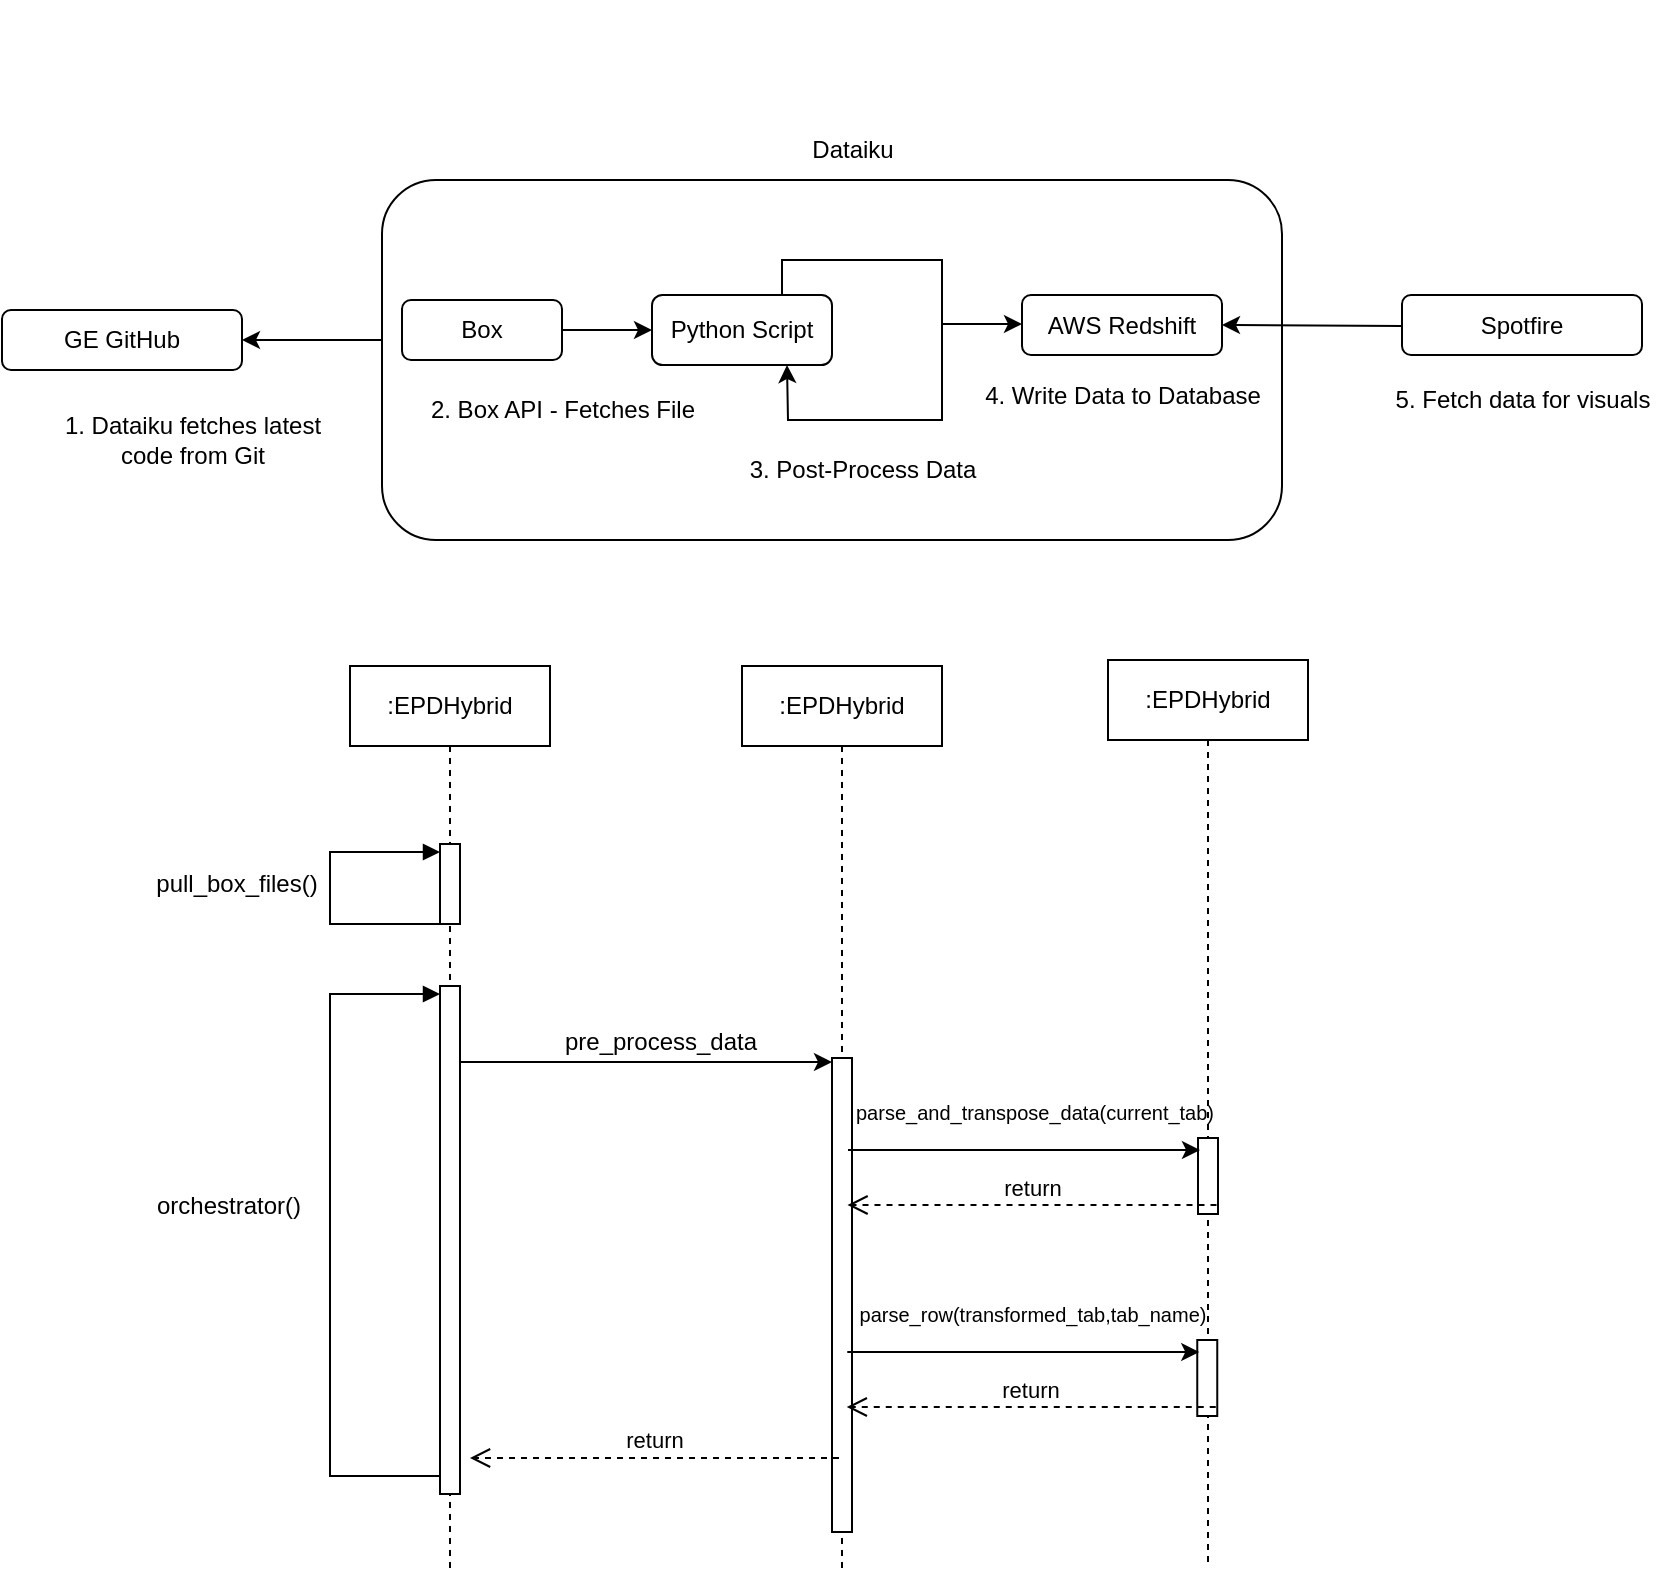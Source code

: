<mxfile version="22.1.18" type="github">
  <diagram name="Page-1" id="vMadul75ddSC-4OLrf8P">
    <mxGraphModel dx="1290" dy="626" grid="0" gridSize="10" guides="1" tooltips="1" connect="1" arrows="1" fold="1" page="1" pageScale="1" pageWidth="850" pageHeight="1100" math="0" shadow="0">
      <root>
        <mxCell id="0" />
        <mxCell id="1" parent="0" />
        <mxCell id="uFaKlFuOUrySSuPO3mii-6" value="Spotfire" style="rounded=1;whiteSpace=wrap;html=1;" vertex="1" parent="1">
          <mxGeometry x="710" y="197.5" width="120" height="30" as="geometry" />
        </mxCell>
        <mxCell id="uFaKlFuOUrySSuPO3mii-10" value="GE GitHub" style="rounded=1;whiteSpace=wrap;html=1;" vertex="1" parent="1">
          <mxGeometry x="10" y="205" width="120" height="30" as="geometry" />
        </mxCell>
        <mxCell id="uFaKlFuOUrySSuPO3mii-19" value="" style="group" vertex="1" connectable="0" parent="1">
          <mxGeometry x="220" y="50" width="430" height="290" as="geometry" />
        </mxCell>
        <mxCell id="uFaKlFuOUrySSuPO3mii-8" value="" style="rounded=1;whiteSpace=wrap;html=1;" vertex="1" parent="uFaKlFuOUrySSuPO3mii-19">
          <mxGeometry x="-20" y="90" width="450" height="180" as="geometry" />
        </mxCell>
        <mxCell id="uFaKlFuOUrySSuPO3mii-3" value="Python Script" style="rounded=1;whiteSpace=wrap;html=1;" vertex="1" parent="uFaKlFuOUrySSuPO3mii-19">
          <mxGeometry x="115" y="147.5" width="90" height="35" as="geometry" />
        </mxCell>
        <mxCell id="uFaKlFuOUrySSuPO3mii-5" value="AWS Redshift" style="rounded=1;whiteSpace=wrap;html=1;" vertex="1" parent="uFaKlFuOUrySSuPO3mii-19">
          <mxGeometry x="300" y="147.5" width="100" height="30" as="geometry" />
        </mxCell>
        <mxCell id="uFaKlFuOUrySSuPO3mii-9" value="Dataiku" style="text;html=1;align=center;verticalAlign=middle;resizable=0;points=[];autosize=1;strokeColor=none;fillColor=none;" vertex="1" parent="uFaKlFuOUrySSuPO3mii-19">
          <mxGeometry x="185" y="60" width="60" height="30" as="geometry" />
        </mxCell>
        <mxCell id="uFaKlFuOUrySSuPO3mii-14" value="" style="endArrow=classic;html=1;rounded=0;entryX=0.75;entryY=1;entryDx=0;entryDy=0;" edge="1" parent="uFaKlFuOUrySSuPO3mii-19" target="uFaKlFuOUrySSuPO3mii-3">
          <mxGeometry width="50" height="50" relative="1" as="geometry">
            <mxPoint x="180" y="148" as="sourcePoint" />
            <mxPoint x="230" y="250" as="targetPoint" />
            <Array as="points">
              <mxPoint x="180" y="130" />
              <mxPoint x="260" y="130" />
              <mxPoint x="260" y="210" />
              <mxPoint x="183" y="210" />
            </Array>
          </mxGeometry>
        </mxCell>
        <mxCell id="uFaKlFuOUrySSuPO3mii-16" value="2. Box API - Fetches File" style="text;html=1;align=center;verticalAlign=middle;resizable=0;points=[];autosize=1;strokeColor=none;fillColor=none;" vertex="1" parent="uFaKlFuOUrySSuPO3mii-19">
          <mxGeometry x="-10" y="190" width="160" height="30" as="geometry" />
        </mxCell>
        <mxCell id="uFaKlFuOUrySSuPO3mii-20" value="" style="endArrow=classic;html=1;rounded=0;entryX=1;entryY=0.5;entryDx=0;entryDy=0;" edge="1" parent="uFaKlFuOUrySSuPO3mii-19" target="uFaKlFuOUrySSuPO3mii-10">
          <mxGeometry width="50" height="50" relative="1" as="geometry">
            <mxPoint x="-20" y="170" as="sourcePoint" />
            <mxPoint x="50" y="135" as="targetPoint" />
          </mxGeometry>
        </mxCell>
        <mxCell id="uFaKlFuOUrySSuPO3mii-1" value="Box" style="rounded=1;whiteSpace=wrap;html=1;" vertex="1" parent="uFaKlFuOUrySSuPO3mii-19">
          <mxGeometry x="-10" y="150" width="80" height="30" as="geometry" />
        </mxCell>
        <mxCell id="uFaKlFuOUrySSuPO3mii-17" value="3. Post-Process Data" style="text;html=1;align=center;verticalAlign=middle;resizable=0;points=[];autosize=1;strokeColor=none;fillColor=none;" vertex="1" parent="uFaKlFuOUrySSuPO3mii-19">
          <mxGeometry x="150" y="220" width="140" height="30" as="geometry" />
        </mxCell>
        <mxCell id="uFaKlFuOUrySSuPO3mii-18" value="4. Write Data to Database" style="text;html=1;align=center;verticalAlign=middle;resizable=0;points=[];autosize=1;strokeColor=none;fillColor=none;" vertex="1" parent="uFaKlFuOUrySSuPO3mii-19">
          <mxGeometry x="270" y="182.5" width="160" height="30" as="geometry" />
        </mxCell>
        <mxCell id="uFaKlFuOUrySSuPO3mii-22" value="" style="endArrow=classic;html=1;rounded=0;exitX=1;exitY=0.5;exitDx=0;exitDy=0;entryX=0;entryY=0.5;entryDx=0;entryDy=0;" edge="1" parent="uFaKlFuOUrySSuPO3mii-19" source="uFaKlFuOUrySSuPO3mii-1" target="uFaKlFuOUrySSuPO3mii-3">
          <mxGeometry width="50" height="50" relative="1" as="geometry">
            <mxPoint x="-10" y="165" as="sourcePoint" />
            <mxPoint x="120" y="165" as="targetPoint" />
          </mxGeometry>
        </mxCell>
        <mxCell id="uFaKlFuOUrySSuPO3mii-24" value="" style="endArrow=classic;html=1;rounded=0;exitX=1;exitY=0.5;exitDx=0;exitDy=0;" edge="1" parent="uFaKlFuOUrySSuPO3mii-19">
          <mxGeometry width="50" height="50" relative="1" as="geometry">
            <mxPoint x="260" y="162" as="sourcePoint" />
            <mxPoint x="300" y="162" as="targetPoint" />
          </mxGeometry>
        </mxCell>
        <mxCell id="uFaKlFuOUrySSuPO3mii-21" value="1. Dataiku fetches latest&lt;br&gt;code from Git" style="text;html=1;align=center;verticalAlign=middle;resizable=0;points=[];autosize=1;strokeColor=none;fillColor=none;" vertex="1" parent="1">
          <mxGeometry x="30" y="250" width="150" height="40" as="geometry" />
        </mxCell>
        <mxCell id="uFaKlFuOUrySSuPO3mii-26" value="" style="endArrow=classic;html=1;rounded=0;" edge="1" parent="1">
          <mxGeometry width="50" height="50" relative="1" as="geometry">
            <mxPoint x="710" y="213" as="sourcePoint" />
            <mxPoint x="620" y="212.5" as="targetPoint" />
          </mxGeometry>
        </mxCell>
        <mxCell id="uFaKlFuOUrySSuPO3mii-28" value="5. Fetch data for visuals" style="text;html=1;align=center;verticalAlign=middle;resizable=0;points=[];autosize=1;strokeColor=none;fillColor=none;" vertex="1" parent="1">
          <mxGeometry x="695" y="235" width="150" height="30" as="geometry" />
        </mxCell>
        <mxCell id="uFaKlFuOUrySSuPO3mii-72" value="" style="group" vertex="1" connectable="0" parent="1">
          <mxGeometry x="77" y="380" width="586" height="455" as="geometry" />
        </mxCell>
        <mxCell id="uFaKlFuOUrySSuPO3mii-34" value=":EPDHybrid" style="shape=umlLifeline;perimeter=lifelinePerimeter;whiteSpace=wrap;html=1;container=1;dropTarget=0;collapsible=0;recursiveResize=0;outlineConnect=0;portConstraint=eastwest;newEdgeStyle={&quot;curved&quot;:0,&quot;rounded&quot;:0};" vertex="1" parent="uFaKlFuOUrySSuPO3mii-72">
          <mxGeometry x="107" y="3" width="100" height="452" as="geometry" />
        </mxCell>
        <mxCell id="uFaKlFuOUrySSuPO3mii-38" value="" style="html=1;points=[[0,0,0,0,5],[0,1,0,0,-5],[1,0,0,0,5],[1,1,0,0,-5]];perimeter=orthogonalPerimeter;outlineConnect=0;targetShapes=umlLifeline;portConstraint=eastwest;newEdgeStyle={&quot;curved&quot;:0,&quot;rounded&quot;:0};" vertex="1" parent="uFaKlFuOUrySSuPO3mii-34">
          <mxGeometry x="45" y="89" width="10" height="40" as="geometry" />
        </mxCell>
        <mxCell id="uFaKlFuOUrySSuPO3mii-39" value="" style="html=1;align=left;spacingLeft=2;endArrow=block;rounded=0;edgeStyle=orthogonalEdgeStyle;curved=0;rounded=0;" edge="1" target="uFaKlFuOUrySSuPO3mii-38" parent="uFaKlFuOUrySSuPO3mii-34" source="uFaKlFuOUrySSuPO3mii-34">
          <mxGeometry relative="1" as="geometry">
            <mxPoint x="60" y="173" as="sourcePoint" />
            <Array as="points">
              <mxPoint x="-10" y="129" />
              <mxPoint x="-10" y="93" />
            </Array>
          </mxGeometry>
        </mxCell>
        <mxCell id="uFaKlFuOUrySSuPO3mii-47" value="" style="html=1;points=[[0,0,0,0,5],[0,1,0,0,-5],[1,0,0,0,5],[1,1,0,0,-5]];perimeter=orthogonalPerimeter;outlineConnect=0;targetShapes=umlLifeline;portConstraint=eastwest;newEdgeStyle={&quot;curved&quot;:0,&quot;rounded&quot;:0};" vertex="1" parent="uFaKlFuOUrySSuPO3mii-34">
          <mxGeometry x="45" y="160" width="10" height="254" as="geometry" />
        </mxCell>
        <mxCell id="uFaKlFuOUrySSuPO3mii-48" value="" style="html=1;align=left;spacingLeft=2;endArrow=block;rounded=0;edgeStyle=orthogonalEdgeStyle;curved=0;rounded=0;" edge="1" parent="uFaKlFuOUrySSuPO3mii-34" target="uFaKlFuOUrySSuPO3mii-47" source="uFaKlFuOUrySSuPO3mii-47">
          <mxGeometry relative="1" as="geometry">
            <mxPoint x="50" y="200" as="sourcePoint" />
            <Array as="points">
              <mxPoint x="-10" y="405" />
              <mxPoint x="-10" y="164" />
            </Array>
          </mxGeometry>
        </mxCell>
        <mxCell id="uFaKlFuOUrySSuPO3mii-41" value="pull_box_files()" style="text;html=1;align=center;verticalAlign=middle;resizable=0;points=[];autosize=1;strokeColor=none;fillColor=none;" vertex="1" parent="uFaKlFuOUrySSuPO3mii-72">
          <mxGeometry y="99" width="99" height="26" as="geometry" />
        </mxCell>
        <mxCell id="uFaKlFuOUrySSuPO3mii-50" value=":EPDHybrid" style="shape=umlLifeline;perimeter=lifelinePerimeter;whiteSpace=wrap;html=1;container=1;dropTarget=0;collapsible=0;recursiveResize=0;outlineConnect=0;portConstraint=eastwest;newEdgeStyle={&quot;curved&quot;:0,&quot;rounded&quot;:0};" vertex="1" parent="uFaKlFuOUrySSuPO3mii-72">
          <mxGeometry x="303" y="3" width="100" height="452" as="geometry" />
        </mxCell>
        <mxCell id="uFaKlFuOUrySSuPO3mii-53" value="" style="html=1;points=[[0,0,0,0,5],[0,1,0,0,-5],[1,0,0,0,5],[1,1,0,0,-5]];perimeter=orthogonalPerimeter;outlineConnect=0;targetShapes=umlLifeline;portConstraint=eastwest;newEdgeStyle={&quot;curved&quot;:0,&quot;rounded&quot;:0};" vertex="1" parent="uFaKlFuOUrySSuPO3mii-50">
          <mxGeometry x="45" y="196" width="10" height="237" as="geometry" />
        </mxCell>
        <mxCell id="uFaKlFuOUrySSuPO3mii-56" value="" style="endArrow=classic;html=1;rounded=0;" edge="1" parent="uFaKlFuOUrySSuPO3mii-72">
          <mxGeometry width="50" height="50" relative="1" as="geometry">
            <mxPoint x="162" y="201" as="sourcePoint" />
            <mxPoint x="348" y="201" as="targetPoint" />
          </mxGeometry>
        </mxCell>
        <mxCell id="uFaKlFuOUrySSuPO3mii-49" value="orchestrator()" style="text;html=1;align=center;verticalAlign=middle;resizable=0;points=[];autosize=1;strokeColor=none;fillColor=none;" vertex="1" parent="uFaKlFuOUrySSuPO3mii-72">
          <mxGeometry x="1" y="260" width="90" height="26" as="geometry" />
        </mxCell>
        <mxCell id="uFaKlFuOUrySSuPO3mii-57" value="return" style="html=1;verticalAlign=bottom;endArrow=open;dashed=1;endSize=8;curved=0;rounded=0;" edge="1" parent="uFaKlFuOUrySSuPO3mii-72">
          <mxGeometry relative="1" as="geometry">
            <mxPoint x="351.5" y="399" as="sourcePoint" />
            <mxPoint x="167" y="399" as="targetPoint" />
          </mxGeometry>
        </mxCell>
        <mxCell id="uFaKlFuOUrySSuPO3mii-58" value="pre_process_data" style="text;html=1;align=center;verticalAlign=middle;resizable=0;points=[];autosize=1;strokeColor=none;fillColor=none;" vertex="1" parent="uFaKlFuOUrySSuPO3mii-72">
          <mxGeometry x="205" y="178" width="114" height="26" as="geometry" />
        </mxCell>
        <mxCell id="uFaKlFuOUrySSuPO3mii-59" value=":EPDHybrid" style="shape=umlLifeline;perimeter=lifelinePerimeter;whiteSpace=wrap;html=1;container=1;dropTarget=0;collapsible=0;recursiveResize=0;outlineConnect=0;portConstraint=eastwest;newEdgeStyle={&quot;curved&quot;:0,&quot;rounded&quot;:0};" vertex="1" parent="uFaKlFuOUrySSuPO3mii-72">
          <mxGeometry x="486" width="100" height="452" as="geometry" />
        </mxCell>
        <mxCell id="uFaKlFuOUrySSuPO3mii-60" value="" style="html=1;points=[[0,0,0,0,5],[0,1,0,0,-5],[1,0,0,0,5],[1,1,0,0,-5]];perimeter=orthogonalPerimeter;outlineConnect=0;targetShapes=umlLifeline;portConstraint=eastwest;newEdgeStyle={&quot;curved&quot;:0,&quot;rounded&quot;:0};" vertex="1" parent="uFaKlFuOUrySSuPO3mii-59">
          <mxGeometry x="45" y="239" width="10" height="38" as="geometry" />
        </mxCell>
        <mxCell id="uFaKlFuOUrySSuPO3mii-61" value="" style="endArrow=classic;html=1;rounded=0;" edge="1" parent="uFaKlFuOUrySSuPO3mii-72">
          <mxGeometry width="50" height="50" relative="1" as="geometry">
            <mxPoint x="356" y="245" as="sourcePoint" />
            <mxPoint x="532" y="245" as="targetPoint" />
          </mxGeometry>
        </mxCell>
        <mxCell id="uFaKlFuOUrySSuPO3mii-62" value="&lt;font style=&quot;font-size: 10px;&quot;&gt;parse_and_transpose_data(current_tab)&lt;/font&gt;" style="text;html=1;align=center;verticalAlign=middle;resizable=0;points=[];autosize=1;strokeColor=none;fillColor=none;" vertex="1" parent="uFaKlFuOUrySSuPO3mii-72">
          <mxGeometry x="350" y="213" width="197" height="26" as="geometry" />
        </mxCell>
        <mxCell id="uFaKlFuOUrySSuPO3mii-63" value="return" style="html=1;verticalAlign=bottom;endArrow=open;dashed=1;endSize=8;curved=0;rounded=0;" edge="1" parent="uFaKlFuOUrySSuPO3mii-72">
          <mxGeometry relative="1" as="geometry">
            <mxPoint x="540.25" y="272.5" as="sourcePoint" />
            <mxPoint x="355.75" y="272.5" as="targetPoint" />
          </mxGeometry>
        </mxCell>
        <mxCell id="uFaKlFuOUrySSuPO3mii-68" value="" style="html=1;points=[[0,0,0,0,5],[0,1,0,0,-5],[1,0,0,0,5],[1,1,0,0,-5]];perimeter=orthogonalPerimeter;outlineConnect=0;targetShapes=umlLifeline;portConstraint=eastwest;newEdgeStyle={&quot;curved&quot;:0,&quot;rounded&quot;:0};" vertex="1" parent="uFaKlFuOUrySSuPO3mii-72">
          <mxGeometry x="530.63" y="340" width="10" height="38" as="geometry" />
        </mxCell>
        <mxCell id="uFaKlFuOUrySSuPO3mii-69" value="" style="endArrow=classic;html=1;rounded=0;" edge="1" parent="uFaKlFuOUrySSuPO3mii-72">
          <mxGeometry width="50" height="50" relative="1" as="geometry">
            <mxPoint x="355.63" y="346" as="sourcePoint" />
            <mxPoint x="531.63" y="346" as="targetPoint" />
          </mxGeometry>
        </mxCell>
        <mxCell id="uFaKlFuOUrySSuPO3mii-70" value="&lt;font style=&quot;font-size: 10px;&quot;&gt;parse_row(transformed_tab,tab_name)&lt;/font&gt;" style="text;html=1;align=center;verticalAlign=middle;resizable=0;points=[];autosize=1;strokeColor=none;fillColor=none;" vertex="1" parent="uFaKlFuOUrySSuPO3mii-72">
          <mxGeometry x="352.63" y="314" width="191" height="26" as="geometry" />
        </mxCell>
        <mxCell id="uFaKlFuOUrySSuPO3mii-71" value="return" style="html=1;verticalAlign=bottom;endArrow=open;dashed=1;endSize=8;curved=0;rounded=0;" edge="1" parent="uFaKlFuOUrySSuPO3mii-72">
          <mxGeometry relative="1" as="geometry">
            <mxPoint x="539.88" y="373.5" as="sourcePoint" />
            <mxPoint x="355.38" y="373.5" as="targetPoint" />
          </mxGeometry>
        </mxCell>
      </root>
    </mxGraphModel>
  </diagram>
</mxfile>
